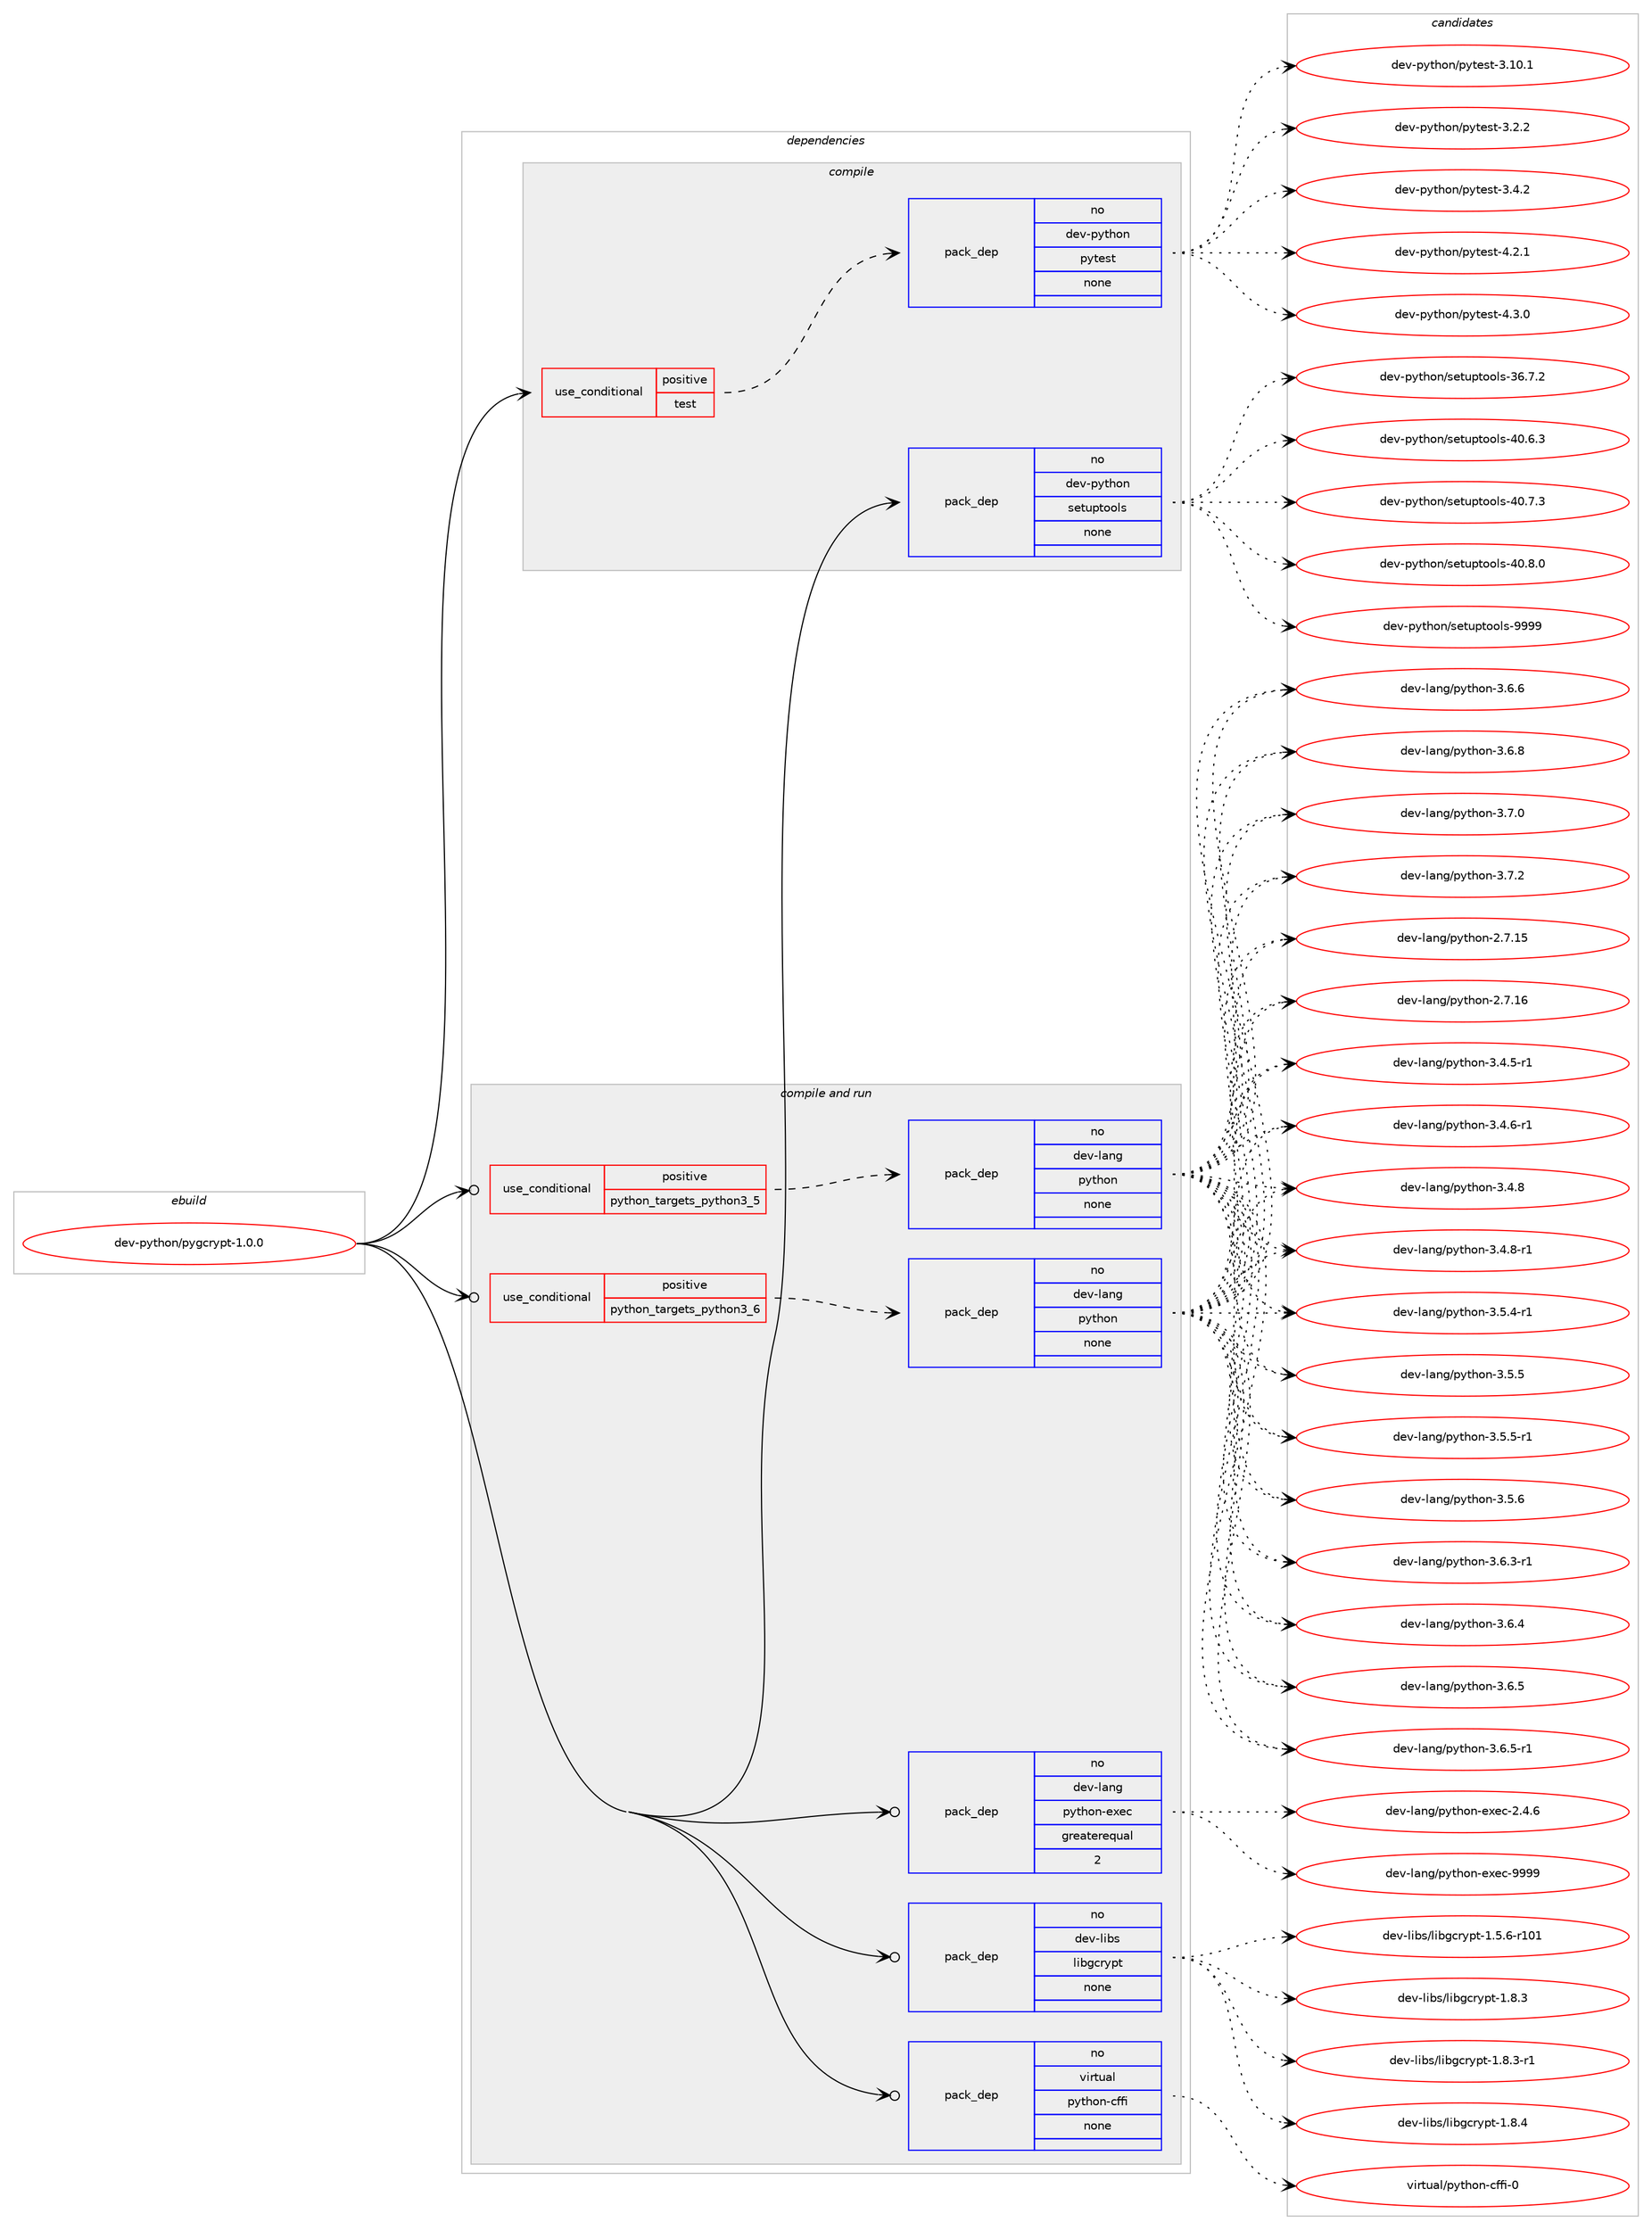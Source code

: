 digraph prolog {

# *************
# Graph options
# *************

newrank=true;
concentrate=true;
compound=true;
graph [rankdir=LR,fontname=Helvetica,fontsize=10,ranksep=1.5];#, ranksep=2.5, nodesep=0.2];
edge  [arrowhead=vee];
node  [fontname=Helvetica,fontsize=10];

# **********
# The ebuild
# **********

subgraph cluster_leftcol {
color=gray;
rank=same;
label=<<i>ebuild</i>>;
id [label="dev-python/pygcrypt-1.0.0", color=red, width=4, href="../dev-python/pygcrypt-1.0.0.svg"];
}

# ****************
# The dependencies
# ****************

subgraph cluster_midcol {
color=gray;
label=<<i>dependencies</i>>;
subgraph cluster_compile {
fillcolor="#eeeeee";
style=filled;
label=<<i>compile</i>>;
subgraph cond380846 {
dependency1429417 [label=<<TABLE BORDER="0" CELLBORDER="1" CELLSPACING="0" CELLPADDING="4"><TR><TD ROWSPAN="3" CELLPADDING="10">use_conditional</TD></TR><TR><TD>positive</TD></TR><TR><TD>test</TD></TR></TABLE>>, shape=none, color=red];
subgraph pack1025253 {
dependency1429418 [label=<<TABLE BORDER="0" CELLBORDER="1" CELLSPACING="0" CELLPADDING="4" WIDTH="220"><TR><TD ROWSPAN="6" CELLPADDING="30">pack_dep</TD></TR><TR><TD WIDTH="110">no</TD></TR><TR><TD>dev-python</TD></TR><TR><TD>pytest</TD></TR><TR><TD>none</TD></TR><TR><TD></TD></TR></TABLE>>, shape=none, color=blue];
}
dependency1429417:e -> dependency1429418:w [weight=20,style="dashed",arrowhead="vee"];
}
id:e -> dependency1429417:w [weight=20,style="solid",arrowhead="vee"];
subgraph pack1025254 {
dependency1429419 [label=<<TABLE BORDER="0" CELLBORDER="1" CELLSPACING="0" CELLPADDING="4" WIDTH="220"><TR><TD ROWSPAN="6" CELLPADDING="30">pack_dep</TD></TR><TR><TD WIDTH="110">no</TD></TR><TR><TD>dev-python</TD></TR><TR><TD>setuptools</TD></TR><TR><TD>none</TD></TR><TR><TD></TD></TR></TABLE>>, shape=none, color=blue];
}
id:e -> dependency1429419:w [weight=20,style="solid",arrowhead="vee"];
}
subgraph cluster_compileandrun {
fillcolor="#eeeeee";
style=filled;
label=<<i>compile and run</i>>;
subgraph cond380847 {
dependency1429420 [label=<<TABLE BORDER="0" CELLBORDER="1" CELLSPACING="0" CELLPADDING="4"><TR><TD ROWSPAN="3" CELLPADDING="10">use_conditional</TD></TR><TR><TD>positive</TD></TR><TR><TD>python_targets_python3_5</TD></TR></TABLE>>, shape=none, color=red];
subgraph pack1025255 {
dependency1429421 [label=<<TABLE BORDER="0" CELLBORDER="1" CELLSPACING="0" CELLPADDING="4" WIDTH="220"><TR><TD ROWSPAN="6" CELLPADDING="30">pack_dep</TD></TR><TR><TD WIDTH="110">no</TD></TR><TR><TD>dev-lang</TD></TR><TR><TD>python</TD></TR><TR><TD>none</TD></TR><TR><TD></TD></TR></TABLE>>, shape=none, color=blue];
}
dependency1429420:e -> dependency1429421:w [weight=20,style="dashed",arrowhead="vee"];
}
id:e -> dependency1429420:w [weight=20,style="solid",arrowhead="odotvee"];
subgraph cond380848 {
dependency1429422 [label=<<TABLE BORDER="0" CELLBORDER="1" CELLSPACING="0" CELLPADDING="4"><TR><TD ROWSPAN="3" CELLPADDING="10">use_conditional</TD></TR><TR><TD>positive</TD></TR><TR><TD>python_targets_python3_6</TD></TR></TABLE>>, shape=none, color=red];
subgraph pack1025256 {
dependency1429423 [label=<<TABLE BORDER="0" CELLBORDER="1" CELLSPACING="0" CELLPADDING="4" WIDTH="220"><TR><TD ROWSPAN="6" CELLPADDING="30">pack_dep</TD></TR><TR><TD WIDTH="110">no</TD></TR><TR><TD>dev-lang</TD></TR><TR><TD>python</TD></TR><TR><TD>none</TD></TR><TR><TD></TD></TR></TABLE>>, shape=none, color=blue];
}
dependency1429422:e -> dependency1429423:w [weight=20,style="dashed",arrowhead="vee"];
}
id:e -> dependency1429422:w [weight=20,style="solid",arrowhead="odotvee"];
subgraph pack1025257 {
dependency1429424 [label=<<TABLE BORDER="0" CELLBORDER="1" CELLSPACING="0" CELLPADDING="4" WIDTH="220"><TR><TD ROWSPAN="6" CELLPADDING="30">pack_dep</TD></TR><TR><TD WIDTH="110">no</TD></TR><TR><TD>dev-lang</TD></TR><TR><TD>python-exec</TD></TR><TR><TD>greaterequal</TD></TR><TR><TD>2</TD></TR></TABLE>>, shape=none, color=blue];
}
id:e -> dependency1429424:w [weight=20,style="solid",arrowhead="odotvee"];
subgraph pack1025258 {
dependency1429425 [label=<<TABLE BORDER="0" CELLBORDER="1" CELLSPACING="0" CELLPADDING="4" WIDTH="220"><TR><TD ROWSPAN="6" CELLPADDING="30">pack_dep</TD></TR><TR><TD WIDTH="110">no</TD></TR><TR><TD>dev-libs</TD></TR><TR><TD>libgcrypt</TD></TR><TR><TD>none</TD></TR><TR><TD></TD></TR></TABLE>>, shape=none, color=blue];
}
id:e -> dependency1429425:w [weight=20,style="solid",arrowhead="odotvee"];
subgraph pack1025259 {
dependency1429426 [label=<<TABLE BORDER="0" CELLBORDER="1" CELLSPACING="0" CELLPADDING="4" WIDTH="220"><TR><TD ROWSPAN="6" CELLPADDING="30">pack_dep</TD></TR><TR><TD WIDTH="110">no</TD></TR><TR><TD>virtual</TD></TR><TR><TD>python-cffi</TD></TR><TR><TD>none</TD></TR><TR><TD></TD></TR></TABLE>>, shape=none, color=blue];
}
id:e -> dependency1429426:w [weight=20,style="solid",arrowhead="odotvee"];
}
subgraph cluster_run {
fillcolor="#eeeeee";
style=filled;
label=<<i>run</i>>;
}
}

# **************
# The candidates
# **************

subgraph cluster_choices {
rank=same;
color=gray;
label=<<i>candidates</i>>;

subgraph choice1025253 {
color=black;
nodesep=1;
choice100101118451121211161041111104711212111610111511645514649484649 [label="dev-python/pytest-3.10.1", color=red, width=4,href="../dev-python/pytest-3.10.1.svg"];
choice1001011184511212111610411111047112121116101115116455146504650 [label="dev-python/pytest-3.2.2", color=red, width=4,href="../dev-python/pytest-3.2.2.svg"];
choice1001011184511212111610411111047112121116101115116455146524650 [label="dev-python/pytest-3.4.2", color=red, width=4,href="../dev-python/pytest-3.4.2.svg"];
choice1001011184511212111610411111047112121116101115116455246504649 [label="dev-python/pytest-4.2.1", color=red, width=4,href="../dev-python/pytest-4.2.1.svg"];
choice1001011184511212111610411111047112121116101115116455246514648 [label="dev-python/pytest-4.3.0", color=red, width=4,href="../dev-python/pytest-4.3.0.svg"];
dependency1429418:e -> choice100101118451121211161041111104711212111610111511645514649484649:w [style=dotted,weight="100"];
dependency1429418:e -> choice1001011184511212111610411111047112121116101115116455146504650:w [style=dotted,weight="100"];
dependency1429418:e -> choice1001011184511212111610411111047112121116101115116455146524650:w [style=dotted,weight="100"];
dependency1429418:e -> choice1001011184511212111610411111047112121116101115116455246504649:w [style=dotted,weight="100"];
dependency1429418:e -> choice1001011184511212111610411111047112121116101115116455246514648:w [style=dotted,weight="100"];
}
subgraph choice1025254 {
color=black;
nodesep=1;
choice100101118451121211161041111104711510111611711211611111110811545515446554650 [label="dev-python/setuptools-36.7.2", color=red, width=4,href="../dev-python/setuptools-36.7.2.svg"];
choice100101118451121211161041111104711510111611711211611111110811545524846544651 [label="dev-python/setuptools-40.6.3", color=red, width=4,href="../dev-python/setuptools-40.6.3.svg"];
choice100101118451121211161041111104711510111611711211611111110811545524846554651 [label="dev-python/setuptools-40.7.3", color=red, width=4,href="../dev-python/setuptools-40.7.3.svg"];
choice100101118451121211161041111104711510111611711211611111110811545524846564648 [label="dev-python/setuptools-40.8.0", color=red, width=4,href="../dev-python/setuptools-40.8.0.svg"];
choice10010111845112121116104111110471151011161171121161111111081154557575757 [label="dev-python/setuptools-9999", color=red, width=4,href="../dev-python/setuptools-9999.svg"];
dependency1429419:e -> choice100101118451121211161041111104711510111611711211611111110811545515446554650:w [style=dotted,weight="100"];
dependency1429419:e -> choice100101118451121211161041111104711510111611711211611111110811545524846544651:w [style=dotted,weight="100"];
dependency1429419:e -> choice100101118451121211161041111104711510111611711211611111110811545524846554651:w [style=dotted,weight="100"];
dependency1429419:e -> choice100101118451121211161041111104711510111611711211611111110811545524846564648:w [style=dotted,weight="100"];
dependency1429419:e -> choice10010111845112121116104111110471151011161171121161111111081154557575757:w [style=dotted,weight="100"];
}
subgraph choice1025255 {
color=black;
nodesep=1;
choice10010111845108971101034711212111610411111045504655464953 [label="dev-lang/python-2.7.15", color=red, width=4,href="../dev-lang/python-2.7.15.svg"];
choice10010111845108971101034711212111610411111045504655464954 [label="dev-lang/python-2.7.16", color=red, width=4,href="../dev-lang/python-2.7.16.svg"];
choice1001011184510897110103471121211161041111104551465246534511449 [label="dev-lang/python-3.4.5-r1", color=red, width=4,href="../dev-lang/python-3.4.5-r1.svg"];
choice1001011184510897110103471121211161041111104551465246544511449 [label="dev-lang/python-3.4.6-r1", color=red, width=4,href="../dev-lang/python-3.4.6-r1.svg"];
choice100101118451089711010347112121116104111110455146524656 [label="dev-lang/python-3.4.8", color=red, width=4,href="../dev-lang/python-3.4.8.svg"];
choice1001011184510897110103471121211161041111104551465246564511449 [label="dev-lang/python-3.4.8-r1", color=red, width=4,href="../dev-lang/python-3.4.8-r1.svg"];
choice1001011184510897110103471121211161041111104551465346524511449 [label="dev-lang/python-3.5.4-r1", color=red, width=4,href="../dev-lang/python-3.5.4-r1.svg"];
choice100101118451089711010347112121116104111110455146534653 [label="dev-lang/python-3.5.5", color=red, width=4,href="../dev-lang/python-3.5.5.svg"];
choice1001011184510897110103471121211161041111104551465346534511449 [label="dev-lang/python-3.5.5-r1", color=red, width=4,href="../dev-lang/python-3.5.5-r1.svg"];
choice100101118451089711010347112121116104111110455146534654 [label="dev-lang/python-3.5.6", color=red, width=4,href="../dev-lang/python-3.5.6.svg"];
choice1001011184510897110103471121211161041111104551465446514511449 [label="dev-lang/python-3.6.3-r1", color=red, width=4,href="../dev-lang/python-3.6.3-r1.svg"];
choice100101118451089711010347112121116104111110455146544652 [label="dev-lang/python-3.6.4", color=red, width=4,href="../dev-lang/python-3.6.4.svg"];
choice100101118451089711010347112121116104111110455146544653 [label="dev-lang/python-3.6.5", color=red, width=4,href="../dev-lang/python-3.6.5.svg"];
choice1001011184510897110103471121211161041111104551465446534511449 [label="dev-lang/python-3.6.5-r1", color=red, width=4,href="../dev-lang/python-3.6.5-r1.svg"];
choice100101118451089711010347112121116104111110455146544654 [label="dev-lang/python-3.6.6", color=red, width=4,href="../dev-lang/python-3.6.6.svg"];
choice100101118451089711010347112121116104111110455146544656 [label="dev-lang/python-3.6.8", color=red, width=4,href="../dev-lang/python-3.6.8.svg"];
choice100101118451089711010347112121116104111110455146554648 [label="dev-lang/python-3.7.0", color=red, width=4,href="../dev-lang/python-3.7.0.svg"];
choice100101118451089711010347112121116104111110455146554650 [label="dev-lang/python-3.7.2", color=red, width=4,href="../dev-lang/python-3.7.2.svg"];
dependency1429421:e -> choice10010111845108971101034711212111610411111045504655464953:w [style=dotted,weight="100"];
dependency1429421:e -> choice10010111845108971101034711212111610411111045504655464954:w [style=dotted,weight="100"];
dependency1429421:e -> choice1001011184510897110103471121211161041111104551465246534511449:w [style=dotted,weight="100"];
dependency1429421:e -> choice1001011184510897110103471121211161041111104551465246544511449:w [style=dotted,weight="100"];
dependency1429421:e -> choice100101118451089711010347112121116104111110455146524656:w [style=dotted,weight="100"];
dependency1429421:e -> choice1001011184510897110103471121211161041111104551465246564511449:w [style=dotted,weight="100"];
dependency1429421:e -> choice1001011184510897110103471121211161041111104551465346524511449:w [style=dotted,weight="100"];
dependency1429421:e -> choice100101118451089711010347112121116104111110455146534653:w [style=dotted,weight="100"];
dependency1429421:e -> choice1001011184510897110103471121211161041111104551465346534511449:w [style=dotted,weight="100"];
dependency1429421:e -> choice100101118451089711010347112121116104111110455146534654:w [style=dotted,weight="100"];
dependency1429421:e -> choice1001011184510897110103471121211161041111104551465446514511449:w [style=dotted,weight="100"];
dependency1429421:e -> choice100101118451089711010347112121116104111110455146544652:w [style=dotted,weight="100"];
dependency1429421:e -> choice100101118451089711010347112121116104111110455146544653:w [style=dotted,weight="100"];
dependency1429421:e -> choice1001011184510897110103471121211161041111104551465446534511449:w [style=dotted,weight="100"];
dependency1429421:e -> choice100101118451089711010347112121116104111110455146544654:w [style=dotted,weight="100"];
dependency1429421:e -> choice100101118451089711010347112121116104111110455146544656:w [style=dotted,weight="100"];
dependency1429421:e -> choice100101118451089711010347112121116104111110455146554648:w [style=dotted,weight="100"];
dependency1429421:e -> choice100101118451089711010347112121116104111110455146554650:w [style=dotted,weight="100"];
}
subgraph choice1025256 {
color=black;
nodesep=1;
choice10010111845108971101034711212111610411111045504655464953 [label="dev-lang/python-2.7.15", color=red, width=4,href="../dev-lang/python-2.7.15.svg"];
choice10010111845108971101034711212111610411111045504655464954 [label="dev-lang/python-2.7.16", color=red, width=4,href="../dev-lang/python-2.7.16.svg"];
choice1001011184510897110103471121211161041111104551465246534511449 [label="dev-lang/python-3.4.5-r1", color=red, width=4,href="../dev-lang/python-3.4.5-r1.svg"];
choice1001011184510897110103471121211161041111104551465246544511449 [label="dev-lang/python-3.4.6-r1", color=red, width=4,href="../dev-lang/python-3.4.6-r1.svg"];
choice100101118451089711010347112121116104111110455146524656 [label="dev-lang/python-3.4.8", color=red, width=4,href="../dev-lang/python-3.4.8.svg"];
choice1001011184510897110103471121211161041111104551465246564511449 [label="dev-lang/python-3.4.8-r1", color=red, width=4,href="../dev-lang/python-3.4.8-r1.svg"];
choice1001011184510897110103471121211161041111104551465346524511449 [label="dev-lang/python-3.5.4-r1", color=red, width=4,href="../dev-lang/python-3.5.4-r1.svg"];
choice100101118451089711010347112121116104111110455146534653 [label="dev-lang/python-3.5.5", color=red, width=4,href="../dev-lang/python-3.5.5.svg"];
choice1001011184510897110103471121211161041111104551465346534511449 [label="dev-lang/python-3.5.5-r1", color=red, width=4,href="../dev-lang/python-3.5.5-r1.svg"];
choice100101118451089711010347112121116104111110455146534654 [label="dev-lang/python-3.5.6", color=red, width=4,href="../dev-lang/python-3.5.6.svg"];
choice1001011184510897110103471121211161041111104551465446514511449 [label="dev-lang/python-3.6.3-r1", color=red, width=4,href="../dev-lang/python-3.6.3-r1.svg"];
choice100101118451089711010347112121116104111110455146544652 [label="dev-lang/python-3.6.4", color=red, width=4,href="../dev-lang/python-3.6.4.svg"];
choice100101118451089711010347112121116104111110455146544653 [label="dev-lang/python-3.6.5", color=red, width=4,href="../dev-lang/python-3.6.5.svg"];
choice1001011184510897110103471121211161041111104551465446534511449 [label="dev-lang/python-3.6.5-r1", color=red, width=4,href="../dev-lang/python-3.6.5-r1.svg"];
choice100101118451089711010347112121116104111110455146544654 [label="dev-lang/python-3.6.6", color=red, width=4,href="../dev-lang/python-3.6.6.svg"];
choice100101118451089711010347112121116104111110455146544656 [label="dev-lang/python-3.6.8", color=red, width=4,href="../dev-lang/python-3.6.8.svg"];
choice100101118451089711010347112121116104111110455146554648 [label="dev-lang/python-3.7.0", color=red, width=4,href="../dev-lang/python-3.7.0.svg"];
choice100101118451089711010347112121116104111110455146554650 [label="dev-lang/python-3.7.2", color=red, width=4,href="../dev-lang/python-3.7.2.svg"];
dependency1429423:e -> choice10010111845108971101034711212111610411111045504655464953:w [style=dotted,weight="100"];
dependency1429423:e -> choice10010111845108971101034711212111610411111045504655464954:w [style=dotted,weight="100"];
dependency1429423:e -> choice1001011184510897110103471121211161041111104551465246534511449:w [style=dotted,weight="100"];
dependency1429423:e -> choice1001011184510897110103471121211161041111104551465246544511449:w [style=dotted,weight="100"];
dependency1429423:e -> choice100101118451089711010347112121116104111110455146524656:w [style=dotted,weight="100"];
dependency1429423:e -> choice1001011184510897110103471121211161041111104551465246564511449:w [style=dotted,weight="100"];
dependency1429423:e -> choice1001011184510897110103471121211161041111104551465346524511449:w [style=dotted,weight="100"];
dependency1429423:e -> choice100101118451089711010347112121116104111110455146534653:w [style=dotted,weight="100"];
dependency1429423:e -> choice1001011184510897110103471121211161041111104551465346534511449:w [style=dotted,weight="100"];
dependency1429423:e -> choice100101118451089711010347112121116104111110455146534654:w [style=dotted,weight="100"];
dependency1429423:e -> choice1001011184510897110103471121211161041111104551465446514511449:w [style=dotted,weight="100"];
dependency1429423:e -> choice100101118451089711010347112121116104111110455146544652:w [style=dotted,weight="100"];
dependency1429423:e -> choice100101118451089711010347112121116104111110455146544653:w [style=dotted,weight="100"];
dependency1429423:e -> choice1001011184510897110103471121211161041111104551465446534511449:w [style=dotted,weight="100"];
dependency1429423:e -> choice100101118451089711010347112121116104111110455146544654:w [style=dotted,weight="100"];
dependency1429423:e -> choice100101118451089711010347112121116104111110455146544656:w [style=dotted,weight="100"];
dependency1429423:e -> choice100101118451089711010347112121116104111110455146554648:w [style=dotted,weight="100"];
dependency1429423:e -> choice100101118451089711010347112121116104111110455146554650:w [style=dotted,weight="100"];
}
subgraph choice1025257 {
color=black;
nodesep=1;
choice1001011184510897110103471121211161041111104510112010199455046524654 [label="dev-lang/python-exec-2.4.6", color=red, width=4,href="../dev-lang/python-exec-2.4.6.svg"];
choice10010111845108971101034711212111610411111045101120101994557575757 [label="dev-lang/python-exec-9999", color=red, width=4,href="../dev-lang/python-exec-9999.svg"];
dependency1429424:e -> choice1001011184510897110103471121211161041111104510112010199455046524654:w [style=dotted,weight="100"];
dependency1429424:e -> choice10010111845108971101034711212111610411111045101120101994557575757:w [style=dotted,weight="100"];
}
subgraph choice1025258 {
color=black;
nodesep=1;
choice100101118451081059811547108105981039911412111211645494653465445114494849 [label="dev-libs/libgcrypt-1.5.6-r101", color=red, width=4,href="../dev-libs/libgcrypt-1.5.6-r101.svg"];
choice1001011184510810598115471081059810399114121112116454946564651 [label="dev-libs/libgcrypt-1.8.3", color=red, width=4,href="../dev-libs/libgcrypt-1.8.3.svg"];
choice10010111845108105981154710810598103991141211121164549465646514511449 [label="dev-libs/libgcrypt-1.8.3-r1", color=red, width=4,href="../dev-libs/libgcrypt-1.8.3-r1.svg"];
choice1001011184510810598115471081059810399114121112116454946564652 [label="dev-libs/libgcrypt-1.8.4", color=red, width=4,href="../dev-libs/libgcrypt-1.8.4.svg"];
dependency1429425:e -> choice100101118451081059811547108105981039911412111211645494653465445114494849:w [style=dotted,weight="100"];
dependency1429425:e -> choice1001011184510810598115471081059810399114121112116454946564651:w [style=dotted,weight="100"];
dependency1429425:e -> choice10010111845108105981154710810598103991141211121164549465646514511449:w [style=dotted,weight="100"];
dependency1429425:e -> choice1001011184510810598115471081059810399114121112116454946564652:w [style=dotted,weight="100"];
}
subgraph choice1025259 {
color=black;
nodesep=1;
choice118105114116117971084711212111610411111045991021021054548 [label="virtual/python-cffi-0", color=red, width=4,href="../virtual/python-cffi-0.svg"];
dependency1429426:e -> choice118105114116117971084711212111610411111045991021021054548:w [style=dotted,weight="100"];
}
}

}
